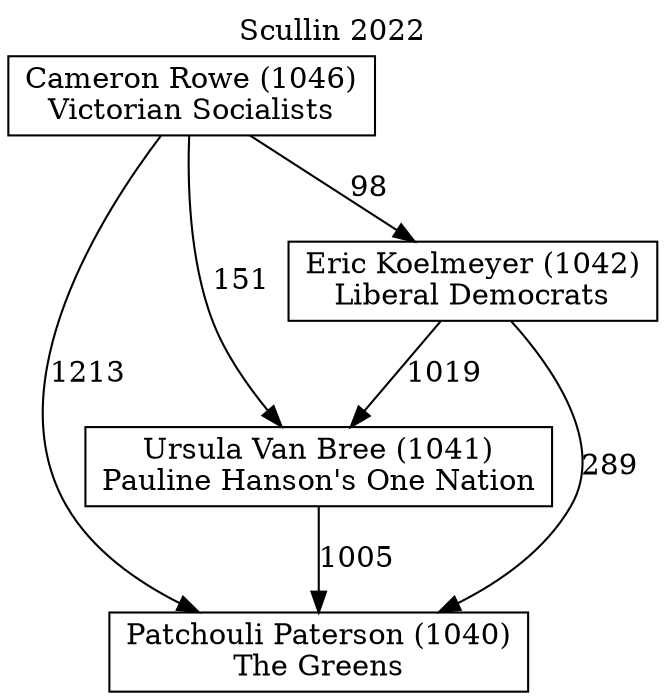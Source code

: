 // House preference flow
digraph "Patchouli Paterson (1040)_Scullin_2022" {
	graph [label="Scullin 2022" labelloc=t mclimit=10]
	node [shape=box]
	"Cameron Rowe (1046)" [label="Cameron Rowe (1046)
Victorian Socialists"]
	"Ursula Van Bree (1041)" [label="Ursula Van Bree (1041)
Pauline Hanson's One Nation"]
	"Patchouli Paterson (1040)" [label="Patchouli Paterson (1040)
The Greens"]
	"Eric Koelmeyer (1042)" [label="Eric Koelmeyer (1042)
Liberal Democrats"]
	"Cameron Rowe (1046)" -> "Ursula Van Bree (1041)" [label=151]
	"Cameron Rowe (1046)" -> "Eric Koelmeyer (1042)" [label=98]
	"Ursula Van Bree (1041)" -> "Patchouli Paterson (1040)" [label=1005]
	"Eric Koelmeyer (1042)" -> "Ursula Van Bree (1041)" [label=1019]
	"Cameron Rowe (1046)" -> "Patchouli Paterson (1040)" [label=1213]
	"Eric Koelmeyer (1042)" -> "Patchouli Paterson (1040)" [label=289]
}
